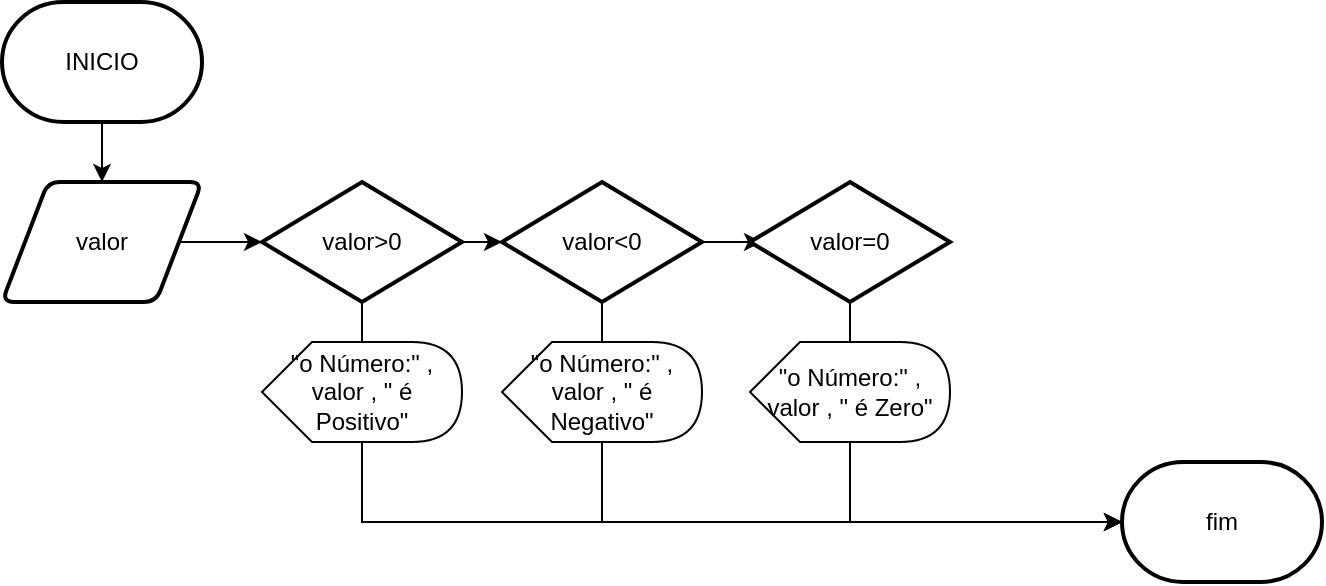 <mxfile version="21.1.5" type="github">
  <diagram name="Página-1" id="WWkDh4S_erYy0YEUOFn8">
    <mxGraphModel dx="661" dy="474" grid="1" gridSize="10" guides="1" tooltips="1" connect="1" arrows="1" fold="1" page="1" pageScale="1" pageWidth="827" pageHeight="1169" math="0" shadow="0">
      <root>
        <mxCell id="0" />
        <mxCell id="1" parent="0" />
        <mxCell id="3XgtzIalYGGZw9tTv2Gq-2" style="edgeStyle=orthogonalEdgeStyle;rounded=0;orthogonalLoop=1;jettySize=auto;html=1;" edge="1" parent="1" source="3XgtzIalYGGZw9tTv2Gq-1">
          <mxGeometry relative="1" as="geometry">
            <mxPoint x="90" y="130" as="targetPoint" />
          </mxGeometry>
        </mxCell>
        <mxCell id="3XgtzIalYGGZw9tTv2Gq-1" value="INICIO" style="strokeWidth=2;html=1;shape=mxgraph.flowchart.terminator;whiteSpace=wrap;" vertex="1" parent="1">
          <mxGeometry x="40" y="40" width="100" height="60" as="geometry" />
        </mxCell>
        <mxCell id="3XgtzIalYGGZw9tTv2Gq-7" style="edgeStyle=orthogonalEdgeStyle;rounded=0;orthogonalLoop=1;jettySize=auto;html=1;" edge="1" parent="1" source="3XgtzIalYGGZw9tTv2Gq-3">
          <mxGeometry relative="1" as="geometry">
            <mxPoint x="170" y="160" as="targetPoint" />
          </mxGeometry>
        </mxCell>
        <mxCell id="3XgtzIalYGGZw9tTv2Gq-3" value="valor" style="shape=parallelogram;html=1;strokeWidth=2;perimeter=parallelogramPerimeter;whiteSpace=wrap;rounded=1;arcSize=12;size=0.23;" vertex="1" parent="1">
          <mxGeometry x="40" y="130" width="100" height="60" as="geometry" />
        </mxCell>
        <mxCell id="3XgtzIalYGGZw9tTv2Gq-10" style="edgeStyle=orthogonalEdgeStyle;rounded=0;orthogonalLoop=1;jettySize=auto;html=1;" edge="1" parent="1" source="3XgtzIalYGGZw9tTv2Gq-8">
          <mxGeometry relative="1" as="geometry">
            <mxPoint x="290" y="160" as="targetPoint" />
          </mxGeometry>
        </mxCell>
        <mxCell id="3XgtzIalYGGZw9tTv2Gq-13" style="edgeStyle=orthogonalEdgeStyle;rounded=0;orthogonalLoop=1;jettySize=auto;html=1;" edge="1" parent="1" source="3XgtzIalYGGZw9tTv2Gq-8">
          <mxGeometry relative="1" as="geometry">
            <mxPoint x="600" y="300" as="targetPoint" />
            <Array as="points">
              <mxPoint x="220" y="300" />
              <mxPoint x="600" y="300" />
            </Array>
          </mxGeometry>
        </mxCell>
        <mxCell id="3XgtzIalYGGZw9tTv2Gq-8" value="valor&amp;gt;0" style="strokeWidth=2;html=1;shape=mxgraph.flowchart.decision;whiteSpace=wrap;" vertex="1" parent="1">
          <mxGeometry x="170" y="130" width="100" height="60" as="geometry" />
        </mxCell>
        <mxCell id="3XgtzIalYGGZw9tTv2Gq-11" style="edgeStyle=orthogonalEdgeStyle;rounded=0;orthogonalLoop=1;jettySize=auto;html=1;" edge="1" parent="1" source="3XgtzIalYGGZw9tTv2Gq-9">
          <mxGeometry relative="1" as="geometry">
            <mxPoint x="420" y="160" as="targetPoint" />
          </mxGeometry>
        </mxCell>
        <mxCell id="3XgtzIalYGGZw9tTv2Gq-14" style="edgeStyle=orthogonalEdgeStyle;rounded=0;orthogonalLoop=1;jettySize=auto;html=1;" edge="1" parent="1" source="3XgtzIalYGGZw9tTv2Gq-9">
          <mxGeometry relative="1" as="geometry">
            <mxPoint x="600" y="300" as="targetPoint" />
            <Array as="points">
              <mxPoint x="340" y="300" />
              <mxPoint x="600" y="300" />
            </Array>
          </mxGeometry>
        </mxCell>
        <mxCell id="3XgtzIalYGGZw9tTv2Gq-9" value="valor&amp;lt;0" style="strokeWidth=2;html=1;shape=mxgraph.flowchart.decision;whiteSpace=wrap;" vertex="1" parent="1">
          <mxGeometry x="290" y="130" width="100" height="60" as="geometry" />
        </mxCell>
        <mxCell id="3XgtzIalYGGZw9tTv2Gq-15" style="edgeStyle=orthogonalEdgeStyle;rounded=0;orthogonalLoop=1;jettySize=auto;html=1;" edge="1" parent="1" source="3XgtzIalYGGZw9tTv2Gq-12">
          <mxGeometry relative="1" as="geometry">
            <mxPoint x="600" y="300" as="targetPoint" />
            <Array as="points">
              <mxPoint x="464" y="300" />
              <mxPoint x="600" y="300" />
            </Array>
          </mxGeometry>
        </mxCell>
        <mxCell id="3XgtzIalYGGZw9tTv2Gq-12" value="valor=0" style="strokeWidth=2;html=1;shape=mxgraph.flowchart.decision;whiteSpace=wrap;" vertex="1" parent="1">
          <mxGeometry x="414" y="130" width="100" height="60" as="geometry" />
        </mxCell>
        <mxCell id="3XgtzIalYGGZw9tTv2Gq-16" value="&quot;o Número:&quot; , valor , &quot; é Positivo&quot;" style="shape=display;whiteSpace=wrap;html=1;" vertex="1" parent="1">
          <mxGeometry x="170" y="210" width="100" height="50" as="geometry" />
        </mxCell>
        <mxCell id="3XgtzIalYGGZw9tTv2Gq-17" value="&quot;o Número:&quot; , valor , &quot; é Negativo&quot;" style="shape=display;whiteSpace=wrap;html=1;" vertex="1" parent="1">
          <mxGeometry x="290" y="210" width="100" height="50" as="geometry" />
        </mxCell>
        <mxCell id="3XgtzIalYGGZw9tTv2Gq-18" value="&quot;o Número:&quot; , valor , &quot; é Zero&quot;" style="shape=display;whiteSpace=wrap;html=1;" vertex="1" parent="1">
          <mxGeometry x="414" y="210" width="100" height="50" as="geometry" />
        </mxCell>
        <mxCell id="3XgtzIalYGGZw9tTv2Gq-19" value="fim" style="strokeWidth=2;html=1;shape=mxgraph.flowchart.terminator;whiteSpace=wrap;" vertex="1" parent="1">
          <mxGeometry x="600" y="270" width="100" height="60" as="geometry" />
        </mxCell>
      </root>
    </mxGraphModel>
  </diagram>
</mxfile>
